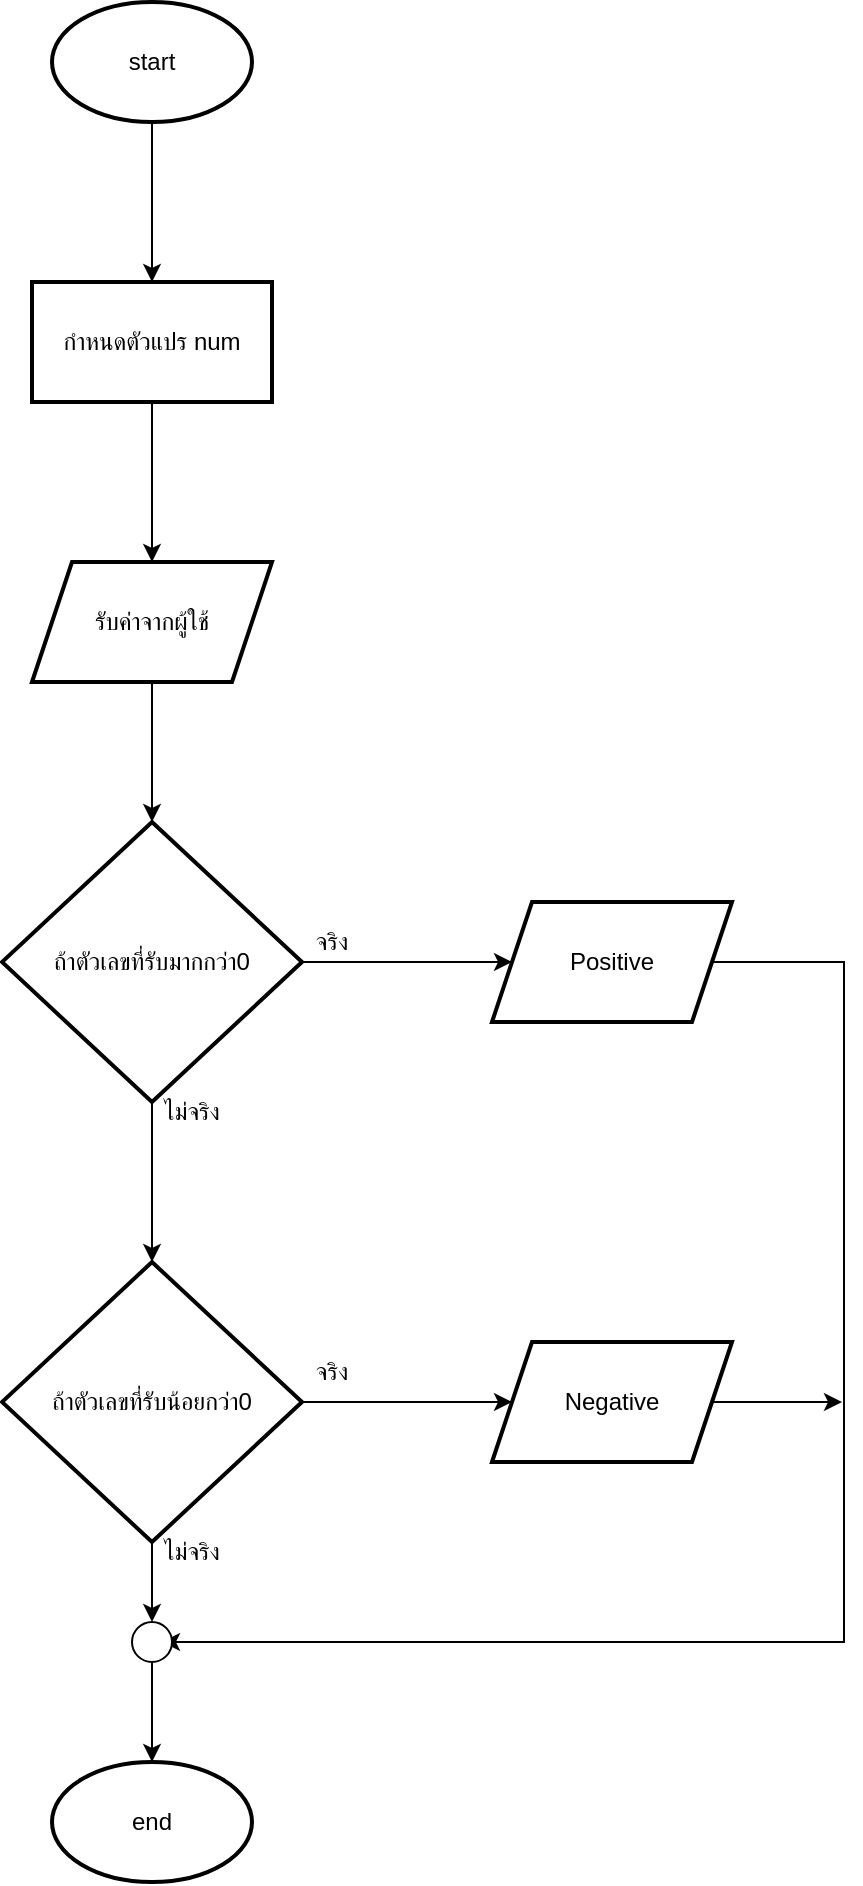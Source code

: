 <mxfile version="25.0.1">
  <diagram name="Page-1" id="4kYJgCM7O5lFa4tN22UN">
    <mxGraphModel dx="1608" dy="850" grid="1" gridSize="10" guides="1" tooltips="1" connect="1" arrows="1" fold="1" page="1" pageScale="1" pageWidth="850" pageHeight="1100" math="0" shadow="0">
      <root>
        <mxCell id="0" />
        <mxCell id="1" parent="0" />
        <mxCell id="VW-RrzRxefl3WJaxQGaT-3" value="" style="edgeStyle=orthogonalEdgeStyle;rounded=0;orthogonalLoop=1;jettySize=auto;html=1;" edge="1" parent="1" source="VW-RrzRxefl3WJaxQGaT-1" target="VW-RrzRxefl3WJaxQGaT-2">
          <mxGeometry relative="1" as="geometry" />
        </mxCell>
        <mxCell id="VW-RrzRxefl3WJaxQGaT-1" value="start" style="strokeWidth=2;html=1;shape=mxgraph.flowchart.start_1;whiteSpace=wrap;" vertex="1" parent="1">
          <mxGeometry x="375" y="80" width="100" height="60" as="geometry" />
        </mxCell>
        <mxCell id="VW-RrzRxefl3WJaxQGaT-5" value="" style="edgeStyle=orthogonalEdgeStyle;rounded=0;orthogonalLoop=1;jettySize=auto;html=1;" edge="1" parent="1" source="VW-RrzRxefl3WJaxQGaT-2" target="VW-RrzRxefl3WJaxQGaT-4">
          <mxGeometry relative="1" as="geometry" />
        </mxCell>
        <mxCell id="VW-RrzRxefl3WJaxQGaT-2" value="กำหนดตัวแปร num" style="whiteSpace=wrap;html=1;strokeWidth=2;" vertex="1" parent="1">
          <mxGeometry x="365" y="220" width="120" height="60" as="geometry" />
        </mxCell>
        <mxCell id="VW-RrzRxefl3WJaxQGaT-7" value="" style="edgeStyle=orthogonalEdgeStyle;rounded=0;orthogonalLoop=1;jettySize=auto;html=1;" edge="1" parent="1" source="VW-RrzRxefl3WJaxQGaT-4" target="VW-RrzRxefl3WJaxQGaT-6">
          <mxGeometry relative="1" as="geometry" />
        </mxCell>
        <mxCell id="VW-RrzRxefl3WJaxQGaT-4" value="รับค่าจากผู้ใช้" style="shape=parallelogram;perimeter=parallelogramPerimeter;whiteSpace=wrap;html=1;fixedSize=1;strokeWidth=2;" vertex="1" parent="1">
          <mxGeometry x="365" y="360" width="120" height="60" as="geometry" />
        </mxCell>
        <mxCell id="VW-RrzRxefl3WJaxQGaT-9" value="" style="edgeStyle=orthogonalEdgeStyle;rounded=0;orthogonalLoop=1;jettySize=auto;html=1;" edge="1" parent="1" source="VW-RrzRxefl3WJaxQGaT-6" target="VW-RrzRxefl3WJaxQGaT-8">
          <mxGeometry relative="1" as="geometry" />
        </mxCell>
        <mxCell id="VW-RrzRxefl3WJaxQGaT-11" value="" style="edgeStyle=orthogonalEdgeStyle;rounded=0;orthogonalLoop=1;jettySize=auto;html=1;" edge="1" parent="1" source="VW-RrzRxefl3WJaxQGaT-6" target="VW-RrzRxefl3WJaxQGaT-10">
          <mxGeometry relative="1" as="geometry" />
        </mxCell>
        <mxCell id="VW-RrzRxefl3WJaxQGaT-6" value="ถ้าตัวเลขที่รับมากกว่า0" style="rhombus;whiteSpace=wrap;html=1;strokeWidth=2;" vertex="1" parent="1">
          <mxGeometry x="350" y="490" width="150" height="140" as="geometry" />
        </mxCell>
        <mxCell id="VW-RrzRxefl3WJaxQGaT-19" style="edgeStyle=orthogonalEdgeStyle;rounded=0;orthogonalLoop=1;jettySize=auto;html=1;entryX=0.75;entryY=0.5;entryDx=0;entryDy=0;entryPerimeter=0;" edge="1" parent="1" source="VW-RrzRxefl3WJaxQGaT-8" target="VW-RrzRxefl3WJaxQGaT-21">
          <mxGeometry relative="1" as="geometry">
            <mxPoint x="440" y="900" as="targetPoint" />
            <Array as="points">
              <mxPoint x="771" y="560" />
              <mxPoint x="771" y="900" />
            </Array>
          </mxGeometry>
        </mxCell>
        <mxCell id="VW-RrzRxefl3WJaxQGaT-8" value="Positive" style="shape=parallelogram;perimeter=parallelogramPerimeter;whiteSpace=wrap;html=1;fixedSize=1;strokeWidth=2;" vertex="1" parent="1">
          <mxGeometry x="595" y="530" width="120" height="60" as="geometry" />
        </mxCell>
        <mxCell id="VW-RrzRxefl3WJaxQGaT-13" value="" style="edgeStyle=orthogonalEdgeStyle;rounded=0;orthogonalLoop=1;jettySize=auto;html=1;" edge="1" parent="1" source="VW-RrzRxefl3WJaxQGaT-10" target="VW-RrzRxefl3WJaxQGaT-12">
          <mxGeometry relative="1" as="geometry" />
        </mxCell>
        <mxCell id="VW-RrzRxefl3WJaxQGaT-10" value="ถ้าตัวเลขที่รับน้อยกว่า0" style="rhombus;whiteSpace=wrap;html=1;strokeWidth=2;" vertex="1" parent="1">
          <mxGeometry x="350" y="710" width="150" height="140" as="geometry" />
        </mxCell>
        <mxCell id="VW-RrzRxefl3WJaxQGaT-25" style="edgeStyle=orthogonalEdgeStyle;rounded=0;orthogonalLoop=1;jettySize=auto;html=1;" edge="1" parent="1" source="VW-RrzRxefl3WJaxQGaT-12">
          <mxGeometry relative="1" as="geometry">
            <mxPoint x="770" y="780" as="targetPoint" />
          </mxGeometry>
        </mxCell>
        <mxCell id="VW-RrzRxefl3WJaxQGaT-12" value="Negative" style="shape=parallelogram;perimeter=parallelogramPerimeter;whiteSpace=wrap;html=1;fixedSize=1;strokeWidth=2;" vertex="1" parent="1">
          <mxGeometry x="595" y="750" width="120" height="60" as="geometry" />
        </mxCell>
        <mxCell id="VW-RrzRxefl3WJaxQGaT-14" value="end" style="strokeWidth=2;html=1;shape=mxgraph.flowchart.start_1;whiteSpace=wrap;" vertex="1" parent="1">
          <mxGeometry x="375" y="960" width="100" height="60" as="geometry" />
        </mxCell>
        <mxCell id="VW-RrzRxefl3WJaxQGaT-15" value="จริง" style="text;html=1;align=center;verticalAlign=middle;whiteSpace=wrap;rounded=0;" vertex="1" parent="1">
          <mxGeometry x="485" y="535" width="60" height="30" as="geometry" />
        </mxCell>
        <mxCell id="VW-RrzRxefl3WJaxQGaT-16" value="จริง" style="text;html=1;align=center;verticalAlign=middle;whiteSpace=wrap;rounded=0;" vertex="1" parent="1">
          <mxGeometry x="485" y="750" width="60" height="30" as="geometry" />
        </mxCell>
        <mxCell id="VW-RrzRxefl3WJaxQGaT-17" value="ไม่จริง" style="text;html=1;align=center;verticalAlign=middle;whiteSpace=wrap;rounded=0;" vertex="1" parent="1">
          <mxGeometry x="415" y="620" width="60" height="30" as="geometry" />
        </mxCell>
        <mxCell id="VW-RrzRxefl3WJaxQGaT-18" value="ไม่จริง" style="text;html=1;align=center;verticalAlign=middle;whiteSpace=wrap;rounded=0;" vertex="1" parent="1">
          <mxGeometry x="415" y="840" width="60" height="30" as="geometry" />
        </mxCell>
        <mxCell id="VW-RrzRxefl3WJaxQGaT-21" value="" style="verticalLabelPosition=bottom;verticalAlign=top;html=1;shape=mxgraph.flowchart.on-page_reference;" vertex="1" parent="1">
          <mxGeometry x="415" y="890" width="20" height="20" as="geometry" />
        </mxCell>
        <mxCell id="VW-RrzRxefl3WJaxQGaT-23" style="edgeStyle=orthogonalEdgeStyle;rounded=0;orthogonalLoop=1;jettySize=auto;html=1;entryX=0.5;entryY=0;entryDx=0;entryDy=0;entryPerimeter=0;" edge="1" parent="1" source="VW-RrzRxefl3WJaxQGaT-10" target="VW-RrzRxefl3WJaxQGaT-21">
          <mxGeometry relative="1" as="geometry" />
        </mxCell>
        <mxCell id="VW-RrzRxefl3WJaxQGaT-24" style="edgeStyle=orthogonalEdgeStyle;rounded=0;orthogonalLoop=1;jettySize=auto;html=1;entryX=0.5;entryY=0;entryDx=0;entryDy=0;entryPerimeter=0;" edge="1" parent="1" source="VW-RrzRxefl3WJaxQGaT-21" target="VW-RrzRxefl3WJaxQGaT-14">
          <mxGeometry relative="1" as="geometry" />
        </mxCell>
      </root>
    </mxGraphModel>
  </diagram>
</mxfile>
